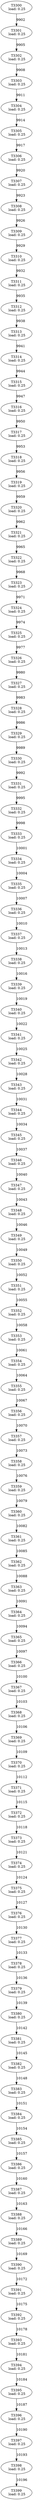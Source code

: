 digraph taskgraph {
	T3300 [label= "T3300\n load: 0.25"];
	T3301 [label= "T3301\n load: 0.25"];
	T3300 -> T3301[label=9902];
	T3302 [label= "T3302\n load: 0.25"];
	T3301 -> T3302[label=9905];
	T3303 [label= "T3303\n load: 0.25"];
	T3302 -> T3303[label=9908];
	T3304 [label= "T3304\n load: 0.25"];
	T3303 -> T3304[label=9911];
	T3305 [label= "T3305\n load: 0.25"];
	T3304 -> T3305[label=9914];
	T3306 [label= "T3306\n load: 0.25"];
	T3305 -> T3306[label=9917];
	T3307 [label= "T3307\n load: 0.25"];
	T3306 -> T3307[label=9920];
	T3308 [label= "T3308\n load: 0.25"];
	T3307 -> T3308[label=9923];
	T3309 [label= "T3309\n load: 0.25"];
	T3308 -> T3309[label=9926];
	T3310 [label= "T3310\n load: 0.25"];
	T3309 -> T3310[label=9929];
	T3311 [label= "T3311\n load: 0.25"];
	T3310 -> T3311[label=9932];
	T3312 [label= "T3312\n load: 0.25"];
	T3311 -> T3312[label=9935];
	T3313 [label= "T3313\n load: 0.25"];
	T3312 -> T3313[label=9938];
	T3314 [label= "T3314\n load: 0.25"];
	T3313 -> T3314[label=9941];
	T3315 [label= "T3315\n load: 0.25"];
	T3314 -> T3315[label=9944];
	T3316 [label= "T3316\n load: 0.25"];
	T3315 -> T3316[label=9947];
	T3317 [label= "T3317\n load: 0.25"];
	T3316 -> T3317[label=9950];
	T3318 [label= "T3318\n load: 0.25"];
	T3317 -> T3318[label=9953];
	T3319 [label= "T3319\n load: 0.25"];
	T3318 -> T3319[label=9956];
	T3320 [label= "T3320\n load: 0.25"];
	T3319 -> T3320[label=9959];
	T3321 [label= "T3321\n load: 0.25"];
	T3320 -> T3321[label=9962];
	T3322 [label= "T3322\n load: 0.25"];
	T3321 -> T3322[label=9965];
	T3323 [label= "T3323\n load: 0.25"];
	T3322 -> T3323[label=9968];
	T3324 [label= "T3324\n load: 0.25"];
	T3323 -> T3324[label=9971];
	T3325 [label= "T3325\n load: 0.25"];
	T3324 -> T3325[label=9974];
	T3326 [label= "T3326\n load: 0.25"];
	T3325 -> T3326[label=9977];
	T3327 [label= "T3327\n load: 0.25"];
	T3326 -> T3327[label=9980];
	T3328 [label= "T3328\n load: 0.25"];
	T3327 -> T3328[label=9983];
	T3329 [label= "T3329\n load: 0.25"];
	T3328 -> T3329[label=9986];
	T3330 [label= "T3330\n load: 0.25"];
	T3329 -> T3330[label=9989];
	T3331 [label= "T3331\n load: 0.25"];
	T3330 -> T3331[label=9992];
	T3332 [label= "T3332\n load: 0.25"];
	T3331 -> T3332[label=9995];
	T3333 [label= "T3333\n load: 0.25"];
	T3332 -> T3333[label=9998];
	T3334 [label= "T3334\n load: 0.25"];
	T3333 -> T3334[label=10001];
	T3335 [label= "T3335\n load: 0.25"];
	T3334 -> T3335[label=10004];
	T3336 [label= "T3336\n load: 0.25"];
	T3335 -> T3336[label=10007];
	T3337 [label= "T3337\n load: 0.25"];
	T3336 -> T3337[label=10010];
	T3338 [label= "T3338\n load: 0.25"];
	T3337 -> T3338[label=10013];
	T3339 [label= "T3339\n load: 0.25"];
	T3338 -> T3339[label=10016];
	T3340 [label= "T3340\n load: 0.25"];
	T3339 -> T3340[label=10019];
	T3341 [label= "T3341\n load: 0.25"];
	T3340 -> T3341[label=10022];
	T3342 [label= "T3342\n load: 0.25"];
	T3341 -> T3342[label=10025];
	T3343 [label= "T3343\n load: 0.25"];
	T3342 -> T3343[label=10028];
	T3344 [label= "T3344\n load: 0.25"];
	T3343 -> T3344[label=10031];
	T3345 [label= "T3345\n load: 0.25"];
	T3344 -> T3345[label=10034];
	T3346 [label= "T3346\n load: 0.25"];
	T3345 -> T3346[label=10037];
	T3347 [label= "T3347\n load: 0.25"];
	T3346 -> T3347[label=10040];
	T3348 [label= "T3348\n load: 0.25"];
	T3347 -> T3348[label=10043];
	T3349 [label= "T3349\n load: 0.25"];
	T3348 -> T3349[label=10046];
	T3350 [label= "T3350\n load: 0.25"];
	T3349 -> T3350[label=10049];
	T3351 [label= "T3351\n load: 0.25"];
	T3350 -> T3351[label=10052];
	T3352 [label= "T3352\n load: 0.25"];
	T3351 -> T3352[label=10055];
	T3353 [label= "T3353\n load: 0.25"];
	T3352 -> T3353[label=10058];
	T3354 [label= "T3354\n load: 0.25"];
	T3353 -> T3354[label=10061];
	T3355 [label= "T3355\n load: 0.25"];
	T3354 -> T3355[label=10064];
	T3356 [label= "T3356\n load: 0.25"];
	T3355 -> T3356[label=10067];
	T3357 [label= "T3357\n load: 0.25"];
	T3356 -> T3357[label=10070];
	T3358 [label= "T3358\n load: 0.25"];
	T3357 -> T3358[label=10073];
	T3359 [label= "T3359\n load: 0.25"];
	T3358 -> T3359[label=10076];
	T3360 [label= "T3360\n load: 0.25"];
	T3359 -> T3360[label=10079];
	T3361 [label= "T3361\n load: 0.25"];
	T3360 -> T3361[label=10082];
	T3362 [label= "T3362\n load: 0.25"];
	T3361 -> T3362[label=10085];
	T3363 [label= "T3363\n load: 0.25"];
	T3362 -> T3363[label=10088];
	T3364 [label= "T3364\n load: 0.25"];
	T3363 -> T3364[label=10091];
	T3365 [label= "T3365\n load: 0.25"];
	T3364 -> T3365[label=10094];
	T3366 [label= "T3366\n load: 0.25"];
	T3365 -> T3366[label=10097];
	T3367 [label= "T3367\n load: 0.25"];
	T3366 -> T3367[label=10100];
	T3368 [label= "T3368\n load: 0.25"];
	T3367 -> T3368[label=10103];
	T3369 [label= "T3369\n load: 0.25"];
	T3368 -> T3369[label=10106];
	T3370 [label= "T3370\n load: 0.25"];
	T3369 -> T3370[label=10109];
	T3371 [label= "T3371\n load: 0.25"];
	T3370 -> T3371[label=10112];
	T3372 [label= "T3372\n load: 0.25"];
	T3371 -> T3372[label=10115];
	T3373 [label= "T3373\n load: 0.25"];
	T3372 -> T3373[label=10118];
	T3374 [label= "T3374\n load: 0.25"];
	T3373 -> T3374[label=10121];
	T3375 [label= "T3375\n load: 0.25"];
	T3374 -> T3375[label=10124];
	T3376 [label= "T3376\n load: 0.25"];
	T3375 -> T3376[label=10127];
	T3377 [label= "T3377\n load: 0.25"];
	T3376 -> T3377[label=10130];
	T3378 [label= "T3378\n load: 0.25"];
	T3377 -> T3378[label=10133];
	T3379 [label= "T3379\n load: 0.25"];
	T3378 -> T3379[label=10136];
	T3380 [label= "T3380\n load: 0.25"];
	T3379 -> T3380[label=10139];
	T3381 [label= "T3381\n load: 0.25"];
	T3380 -> T3381[label=10142];
	T3382 [label= "T3382\n load: 0.25"];
	T3381 -> T3382[label=10145];
	T3383 [label= "T3383\n load: 0.25"];
	T3382 -> T3383[label=10148];
	T3384 [label= "T3384\n load: 0.25"];
	T3383 -> T3384[label=10151];
	T3385 [label= "T3385\n load: 0.25"];
	T3384 -> T3385[label=10154];
	T3386 [label= "T3386\n load: 0.25"];
	T3385 -> T3386[label=10157];
	T3387 [label= "T3387\n load: 0.25"];
	T3386 -> T3387[label=10160];
	T3388 [label= "T3388\n load: 0.25"];
	T3387 -> T3388[label=10163];
	T3389 [label= "T3389\n load: 0.25"];
	T3388 -> T3389[label=10166];
	T3390 [label= "T3390\n load: 0.25"];
	T3389 -> T3390[label=10169];
	T3391 [label= "T3391\n load: 0.25"];
	T3390 -> T3391[label=10172];
	T3392 [label= "T3392\n load: 0.25"];
	T3391 -> T3392[label=10175];
	T3393 [label= "T3393\n load: 0.25"];
	T3392 -> T3393[label=10178];
	T3394 [label= "T3394\n load: 0.25"];
	T3393 -> T3394[label=10181];
	T3395 [label= "T3395\n load: 0.25"];
	T3394 -> T3395[label=10184];
	T3396 [label= "T3396\n load: 0.25"];
	T3395 -> T3396[label=10187];
	T3397 [label= "T3397\n load: 0.25"];
	T3396 -> T3397[label=10190];
	T3398 [label= "T3398\n load: 0.25"];
	T3397 -> T3398[label=10193];
	T3399 [label= "T3399\n load: 0.25"];
	T3398 -> T3399[label=10196];
}